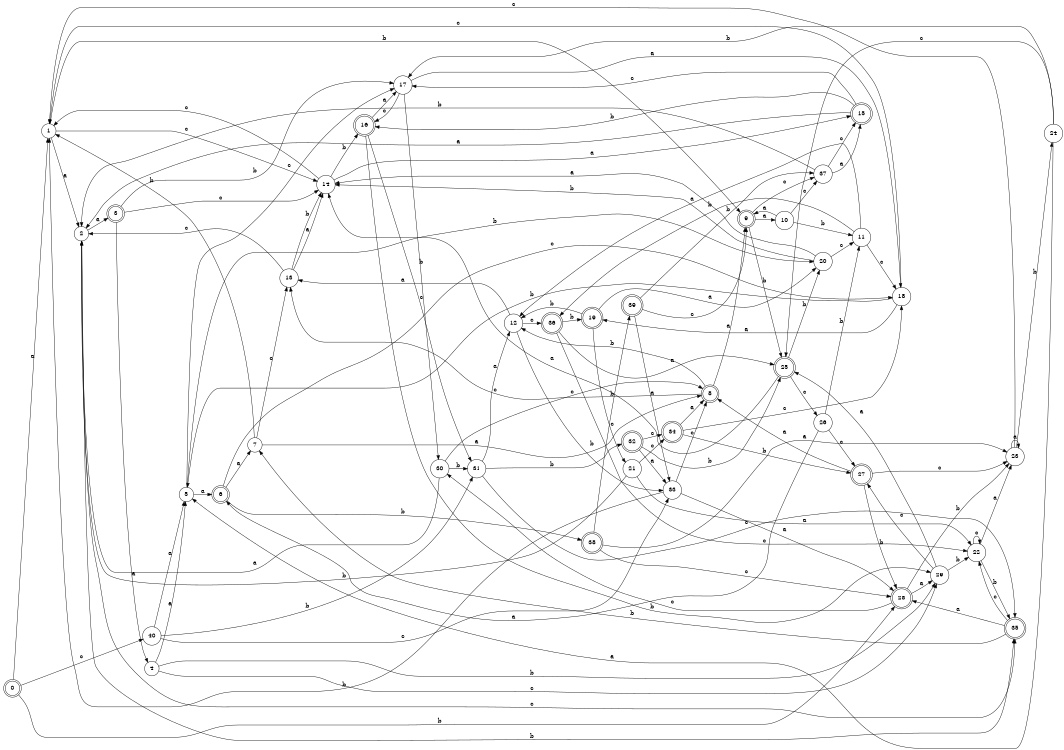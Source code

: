 digraph n33_2 {
__start0 [label="" shape="none"];

rankdir=LR;
size="8,5";

s0 [style="rounded,filled", color="black", fillcolor="white" shape="doublecircle", label="0"];
s1 [style="filled", color="black", fillcolor="white" shape="circle", label="1"];
s2 [style="filled", color="black", fillcolor="white" shape="circle", label="2"];
s3 [style="rounded,filled", color="black", fillcolor="white" shape="doublecircle", label="3"];
s4 [style="filled", color="black", fillcolor="white" shape="circle", label="4"];
s5 [style="filled", color="black", fillcolor="white" shape="circle", label="5"];
s6 [style="rounded,filled", color="black", fillcolor="white" shape="doublecircle", label="6"];
s7 [style="filled", color="black", fillcolor="white" shape="circle", label="7"];
s8 [style="rounded,filled", color="black", fillcolor="white" shape="doublecircle", label="8"];
s9 [style="rounded,filled", color="black", fillcolor="white" shape="doublecircle", label="9"];
s10 [style="filled", color="black", fillcolor="white" shape="circle", label="10"];
s11 [style="filled", color="black", fillcolor="white" shape="circle", label="11"];
s12 [style="filled", color="black", fillcolor="white" shape="circle", label="12"];
s13 [style="filled", color="black", fillcolor="white" shape="circle", label="13"];
s14 [style="filled", color="black", fillcolor="white" shape="circle", label="14"];
s15 [style="rounded,filled", color="black", fillcolor="white" shape="doublecircle", label="15"];
s16 [style="rounded,filled", color="black", fillcolor="white" shape="doublecircle", label="16"];
s17 [style="filled", color="black", fillcolor="white" shape="circle", label="17"];
s18 [style="filled", color="black", fillcolor="white" shape="circle", label="18"];
s19 [style="rounded,filled", color="black", fillcolor="white" shape="doublecircle", label="19"];
s20 [style="filled", color="black", fillcolor="white" shape="circle", label="20"];
s21 [style="filled", color="black", fillcolor="white" shape="circle", label="21"];
s22 [style="filled", color="black", fillcolor="white" shape="circle", label="22"];
s23 [style="filled", color="black", fillcolor="white" shape="circle", label="23"];
s24 [style="filled", color="black", fillcolor="white" shape="circle", label="24"];
s25 [style="rounded,filled", color="black", fillcolor="white" shape="doublecircle", label="25"];
s26 [style="filled", color="black", fillcolor="white" shape="circle", label="26"];
s27 [style="rounded,filled", color="black", fillcolor="white" shape="doublecircle", label="27"];
s28 [style="rounded,filled", color="black", fillcolor="white" shape="doublecircle", label="28"];
s29 [style="filled", color="black", fillcolor="white" shape="circle", label="29"];
s30 [style="filled", color="black", fillcolor="white" shape="circle", label="30"];
s31 [style="filled", color="black", fillcolor="white" shape="circle", label="31"];
s32 [style="rounded,filled", color="black", fillcolor="white" shape="doublecircle", label="32"];
s33 [style="filled", color="black", fillcolor="white" shape="circle", label="33"];
s34 [style="rounded,filled", color="black", fillcolor="white" shape="doublecircle", label="34"];
s35 [style="rounded,filled", color="black", fillcolor="white" shape="doublecircle", label="35"];
s36 [style="rounded,filled", color="black", fillcolor="white" shape="doublecircle", label="36"];
s37 [style="filled", color="black", fillcolor="white" shape="circle", label="37"];
s38 [style="rounded,filled", color="black", fillcolor="white" shape="doublecircle", label="38"];
s39 [style="rounded,filled", color="black", fillcolor="white" shape="doublecircle", label="39"];
s40 [style="filled", color="black", fillcolor="white" shape="circle", label="40"];
s0 -> s1 [label="a"];
s0 -> s28 [label="b"];
s0 -> s40 [label="c"];
s1 -> s2 [label="a"];
s1 -> s9 [label="b"];
s1 -> s14 [label="c"];
s2 -> s3 [label="a"];
s2 -> s35 [label="b"];
s2 -> s35 [label="c"];
s3 -> s4 [label="a"];
s3 -> s17 [label="b"];
s3 -> s14 [label="c"];
s4 -> s5 [label="a"];
s4 -> s29 [label="b"];
s4 -> s29 [label="c"];
s5 -> s6 [label="a"];
s5 -> s20 [label="b"];
s5 -> s17 [label="c"];
s6 -> s7 [label="a"];
s6 -> s38 [label="b"];
s6 -> s18 [label="c"];
s7 -> s8 [label="a"];
s7 -> s1 [label="b"];
s7 -> s13 [label="c"];
s8 -> s9 [label="a"];
s8 -> s12 [label="b"];
s8 -> s13 [label="c"];
s9 -> s10 [label="a"];
s9 -> s25 [label="b"];
s9 -> s37 [label="c"];
s10 -> s9 [label="a"];
s10 -> s11 [label="b"];
s10 -> s37 [label="c"];
s11 -> s12 [label="a"];
s11 -> s36 [label="b"];
s11 -> s18 [label="c"];
s12 -> s13 [label="a"];
s12 -> s33 [label="b"];
s12 -> s36 [label="c"];
s13 -> s14 [label="a"];
s13 -> s14 [label="b"];
s13 -> s2 [label="c"];
s14 -> s15 [label="a"];
s14 -> s16 [label="b"];
s14 -> s1 [label="c"];
s15 -> s2 [label="a"];
s15 -> s16 [label="b"];
s15 -> s17 [label="c"];
s16 -> s17 [label="a"];
s16 -> s29 [label="b"];
s16 -> s31 [label="c"];
s17 -> s18 [label="a"];
s17 -> s30 [label="b"];
s17 -> s16 [label="c"];
s18 -> s19 [label="a"];
s18 -> s5 [label="b"];
s18 -> s1 [label="c"];
s19 -> s20 [label="a"];
s19 -> s12 [label="b"];
s19 -> s21 [label="c"];
s20 -> s14 [label="a"];
s20 -> s14 [label="b"];
s20 -> s11 [label="c"];
s21 -> s22 [label="a"];
s21 -> s2 [label="b"];
s21 -> s34 [label="c"];
s22 -> s23 [label="a"];
s22 -> s35 [label="b"];
s22 -> s22 [label="c"];
s23 -> s23 [label="a"];
s23 -> s24 [label="b"];
s23 -> s1 [label="c"];
s24 -> s5 [label="a"];
s24 -> s17 [label="b"];
s24 -> s25 [label="c"];
s25 -> s14 [label="a"];
s25 -> s20 [label="b"];
s25 -> s26 [label="c"];
s26 -> s6 [label="a"];
s26 -> s11 [label="b"];
s26 -> s27 [label="c"];
s27 -> s8 [label="a"];
s27 -> s28 [label="b"];
s27 -> s23 [label="c"];
s28 -> s29 [label="a"];
s28 -> s23 [label="b"];
s28 -> s30 [label="c"];
s29 -> s25 [label="a"];
s29 -> s22 [label="b"];
s29 -> s27 [label="c"];
s30 -> s2 [label="a"];
s30 -> s31 [label="b"];
s30 -> s8 [label="c"];
s31 -> s12 [label="a"];
s31 -> s32 [label="b"];
s31 -> s35 [label="c"];
s32 -> s33 [label="a"];
s32 -> s25 [label="b"];
s32 -> s34 [label="c"];
s33 -> s28 [label="a"];
s33 -> s1 [label="b"];
s33 -> s8 [label="c"];
s34 -> s8 [label="a"];
s34 -> s27 [label="b"];
s34 -> s18 [label="c"];
s35 -> s28 [label="a"];
s35 -> s7 [label="b"];
s35 -> s22 [label="c"];
s36 -> s25 [label="a"];
s36 -> s19 [label="b"];
s36 -> s22 [label="c"];
s37 -> s15 [label="a"];
s37 -> s2 [label="b"];
s37 -> s15 [label="c"];
s38 -> s23 [label="a"];
s38 -> s39 [label="b"];
s38 -> s28 [label="c"];
s39 -> s33 [label="a"];
s39 -> s37 [label="b"];
s39 -> s9 [label="c"];
s40 -> s5 [label="a"];
s40 -> s31 [label="b"];
s40 -> s33 [label="c"];

}